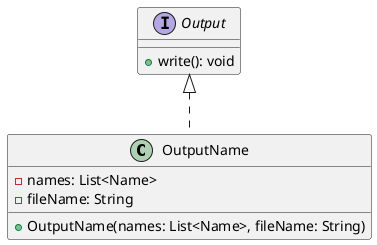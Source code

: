 @startuml
'https://plantuml.com/class-diagram

class OutputName implements Output {
    -names: List<Name>
    -fileName: String

    +OutputName(names: List<Name>, fileName: String)
}

interface Output {
    +write(): void
}
@enduml
